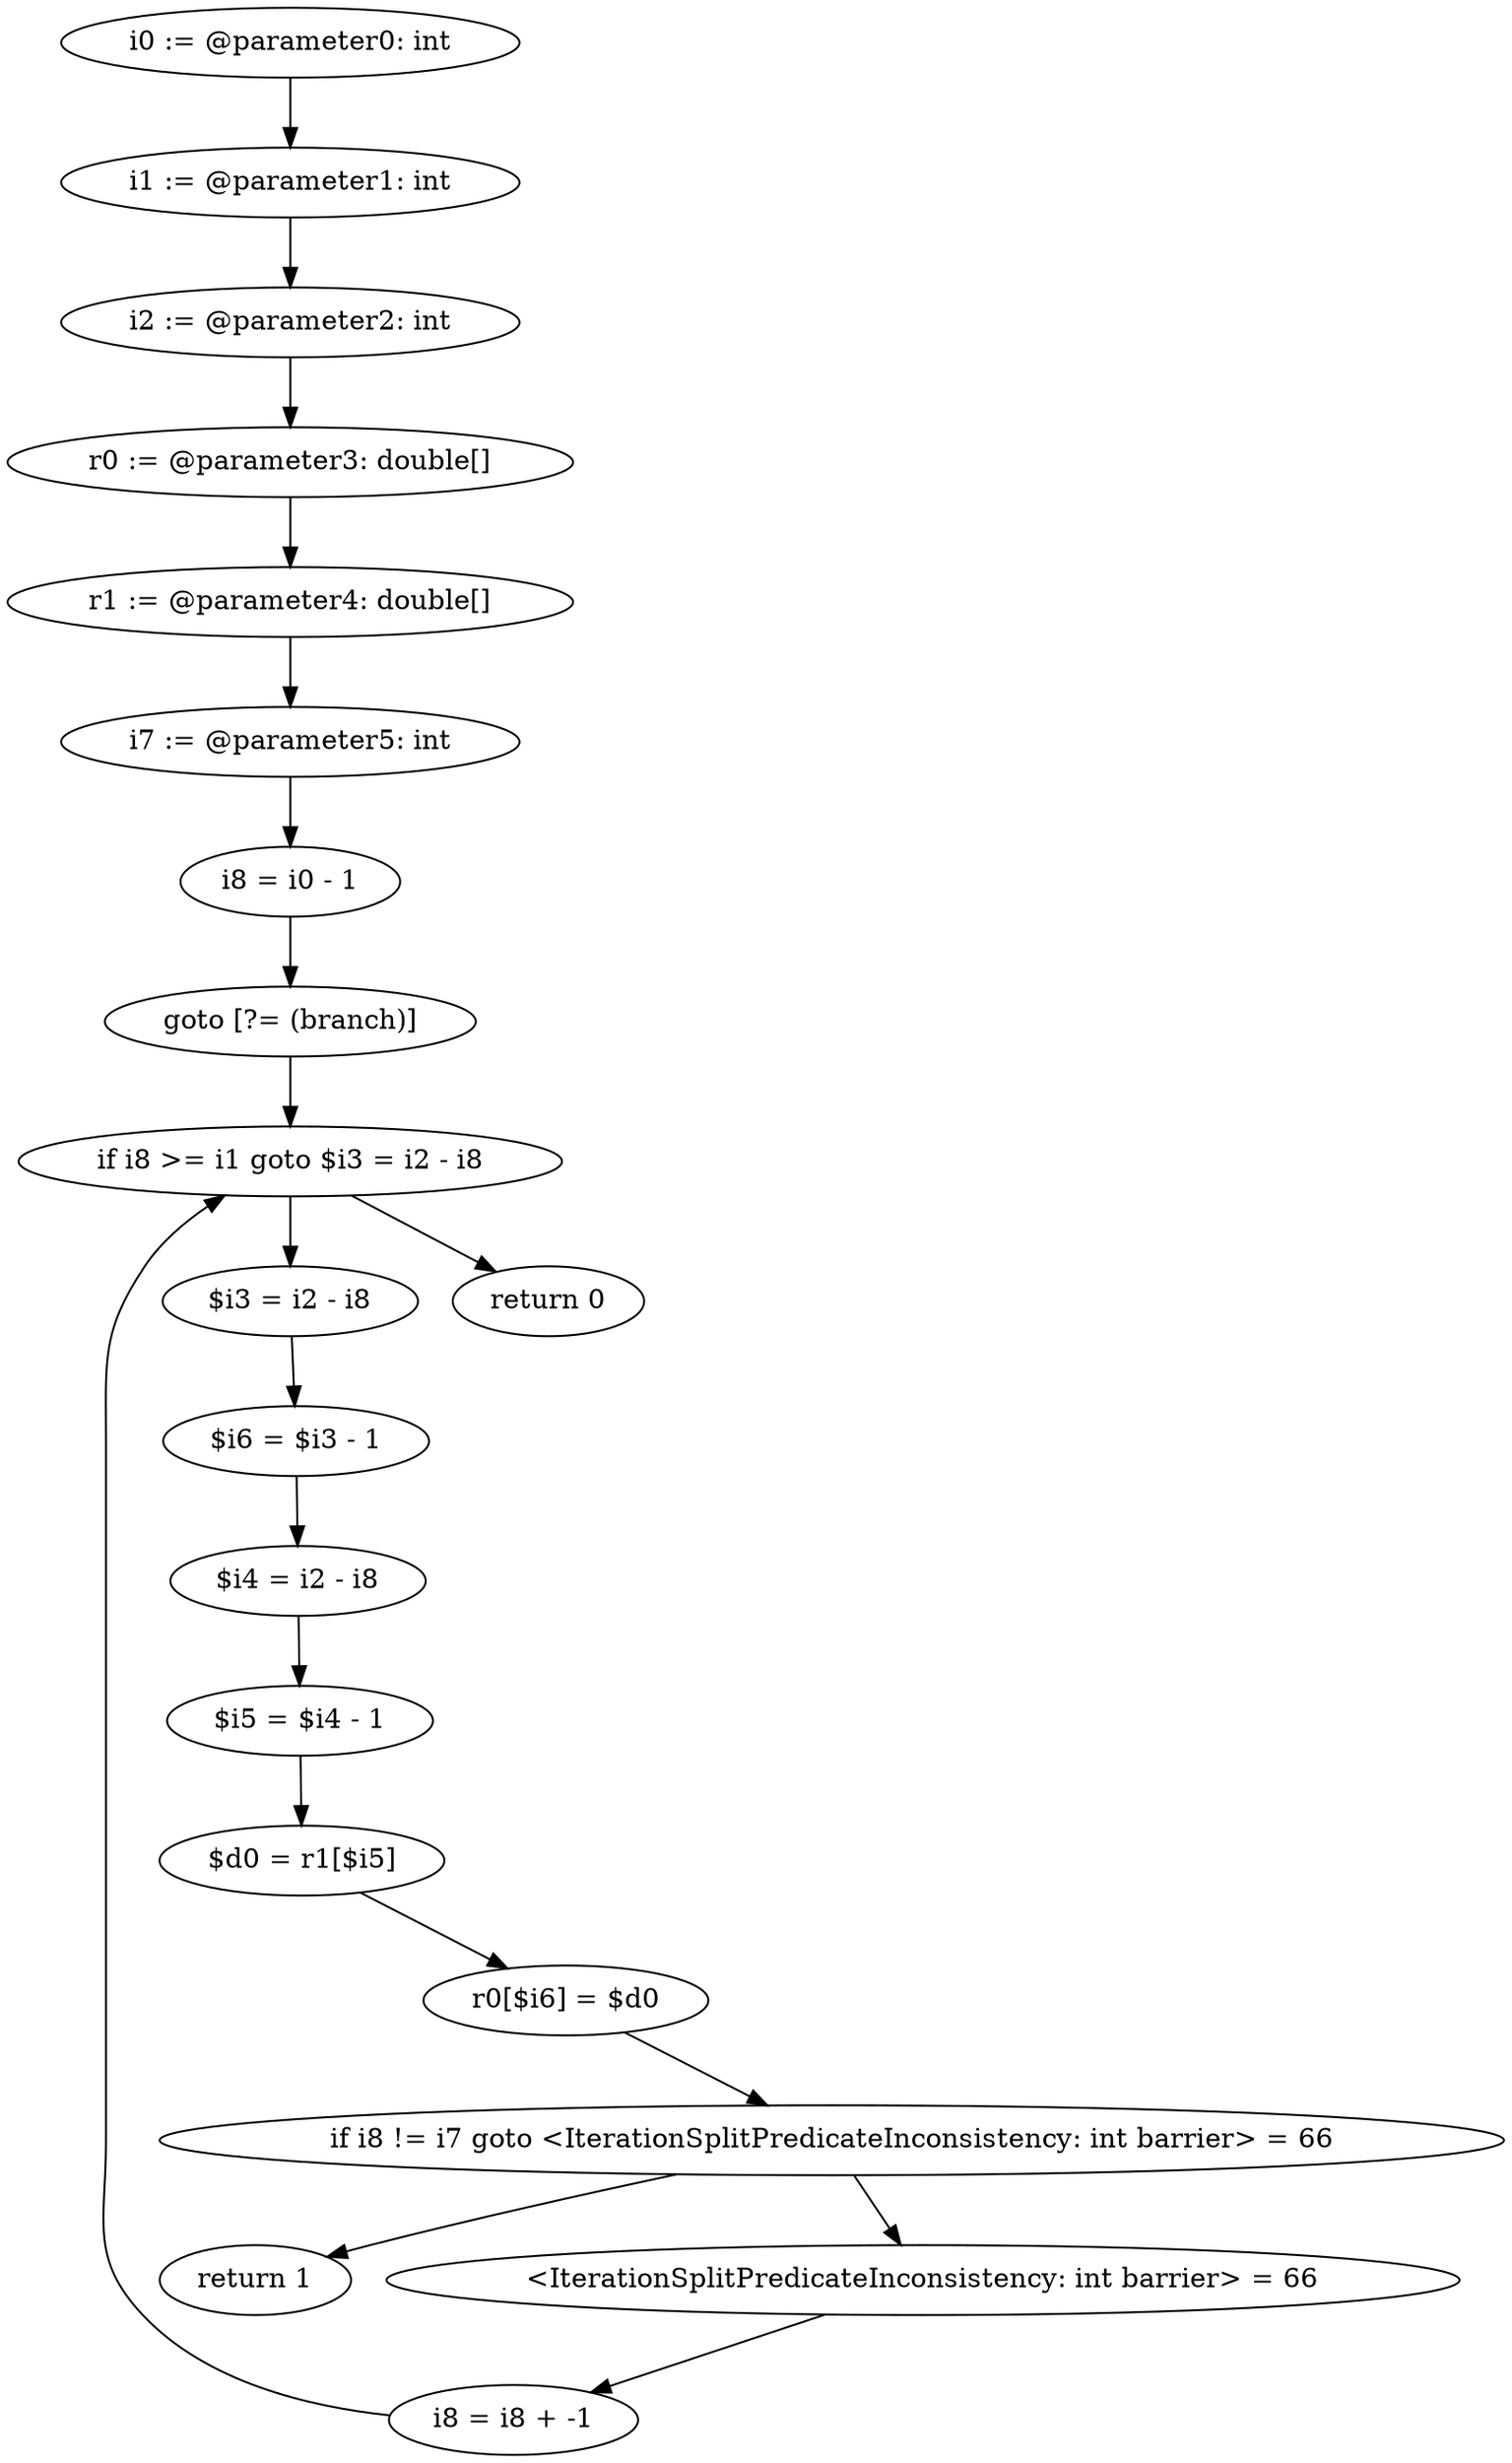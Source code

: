digraph "unitGraph" {
    "i0 := @parameter0: int"
    "i1 := @parameter1: int"
    "i2 := @parameter2: int"
    "r0 := @parameter3: double[]"
    "r1 := @parameter4: double[]"
    "i7 := @parameter5: int"
    "i8 = i0 - 1"
    "goto [?= (branch)]"
    "$i3 = i2 - i8"
    "$i6 = $i3 - 1"
    "$i4 = i2 - i8"
    "$i5 = $i4 - 1"
    "$d0 = r1[$i5]"
    "r0[$i6] = $d0"
    "if i8 != i7 goto <IterationSplitPredicateInconsistency: int barrier> = 66"
    "return 1"
    "<IterationSplitPredicateInconsistency: int barrier> = 66"
    "i8 = i8 + -1"
    "if i8 >= i1 goto $i3 = i2 - i8"
    "return 0"
    "i0 := @parameter0: int"->"i1 := @parameter1: int";
    "i1 := @parameter1: int"->"i2 := @parameter2: int";
    "i2 := @parameter2: int"->"r0 := @parameter3: double[]";
    "r0 := @parameter3: double[]"->"r1 := @parameter4: double[]";
    "r1 := @parameter4: double[]"->"i7 := @parameter5: int";
    "i7 := @parameter5: int"->"i8 = i0 - 1";
    "i8 = i0 - 1"->"goto [?= (branch)]";
    "goto [?= (branch)]"->"if i8 >= i1 goto $i3 = i2 - i8";
    "$i3 = i2 - i8"->"$i6 = $i3 - 1";
    "$i6 = $i3 - 1"->"$i4 = i2 - i8";
    "$i4 = i2 - i8"->"$i5 = $i4 - 1";
    "$i5 = $i4 - 1"->"$d0 = r1[$i5]";
    "$d0 = r1[$i5]"->"r0[$i6] = $d0";
    "r0[$i6] = $d0"->"if i8 != i7 goto <IterationSplitPredicateInconsistency: int barrier> = 66";
    "if i8 != i7 goto <IterationSplitPredicateInconsistency: int barrier> = 66"->"return 1";
    "if i8 != i7 goto <IterationSplitPredicateInconsistency: int barrier> = 66"->"<IterationSplitPredicateInconsistency: int barrier> = 66";
    "<IterationSplitPredicateInconsistency: int barrier> = 66"->"i8 = i8 + -1";
    "i8 = i8 + -1"->"if i8 >= i1 goto $i3 = i2 - i8";
    "if i8 >= i1 goto $i3 = i2 - i8"->"return 0";
    "if i8 >= i1 goto $i3 = i2 - i8"->"$i3 = i2 - i8";
}
